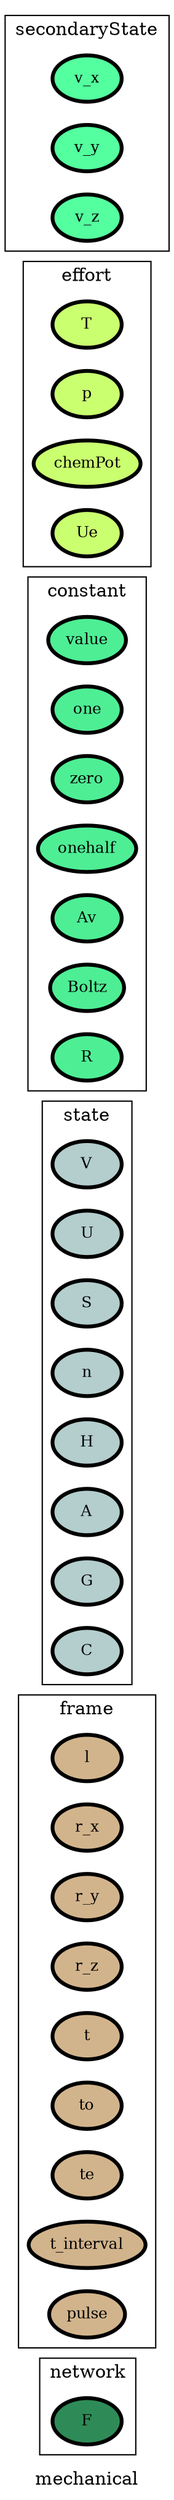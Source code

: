 digraph mechanical {
label=mechanical;
rankdir=LR;
subgraph cluster_mechanical___property {
label=property;
rankdir=LR;
}

subgraph cluster_mechanical___network {
label=network;
rankdir=LR;
V_10 [fillcolor=seagreen4, fontsize=12, label=F, penwidth=3, style=filled];
}

subgraph cluster_mechanical___projection {
label=projection;
rankdir=LR;
}

subgraph cluster_mechanical___differenceOperator {
label=differenceOperator;
rankdir=LR;
}

subgraph cluster_mechanical___frame {
label=frame;
rankdir=LR;
V_11 [fillcolor=tan, fontsize=12, label=l, penwidth=3, style=filled];
V_12 [fillcolor=tan, fontsize=12, label=r_x, penwidth=3, style=filled];
V_13 [fillcolor=tan, fontsize=12, label=r_y, penwidth=3, style=filled];
V_14 [fillcolor=tan, fontsize=12, label=r_z, penwidth=3, style=filled];
V_4 [fillcolor=tan, fontsize=12, label=t, penwidth=3, style=filled];
V_5 [fillcolor=tan, fontsize=12, label=to, penwidth=3, style=filled];
V_6 [fillcolor=tan, fontsize=12, label=te, penwidth=3, style=filled];
V_7 [fillcolor=tan, fontsize=12, label=t_interval, penwidth=3, style=filled];
V_9 [fillcolor=tan, fontsize=12, label=pulse, penwidth=3, style=filled];
}

subgraph cluster_mechanical___state {
label=state;
rankdir=LR;
V_15 [fillcolor=lightcyan3, fontsize=12, label=V, penwidth=3, style=filled];
V_16 [fillcolor=lightcyan3, fontsize=12, label=U, penwidth=3, style=filled];
V_17 [fillcolor=lightcyan3, fontsize=12, label=S, penwidth=3, style=filled];
V_18 [fillcolor=lightcyan3, fontsize=12, label=n, penwidth=3, style=filled];
V_22 [fillcolor=lightcyan3, fontsize=12, label=H, penwidth=3, style=filled];
V_23 [fillcolor=lightcyan3, fontsize=12, label=A, penwidth=3, style=filled];
V_24 [fillcolor=lightcyan3, fontsize=12, label=G, penwidth=3, style=filled];
V_25 [fillcolor=lightcyan3, fontsize=12, label=C, penwidth=3, style=filled];
}

subgraph cluster_mechanical___constant {
label=constant;
rankdir=LR;
V_1 [fillcolor=seagreen2, fontsize=12, label=value, penwidth=3, style=filled];
V_2 [fillcolor=seagreen2, fontsize=12, label=one, penwidth=3, style=filled];
V_3 [fillcolor=seagreen2, fontsize=12, label=zero, penwidth=3, style=filled];
V_8 [fillcolor=seagreen2, fontsize=12, label=onehalf, penwidth=3, style=filled];
V_32 [fillcolor=seagreen2, fontsize=12, label=Av, penwidth=3, style=filled];
V_33 [fillcolor=seagreen2, fontsize=12, label=Boltz, penwidth=3, style=filled];
V_34 [fillcolor=seagreen2, fontsize=12, label=R, penwidth=3, style=filled];
}

subgraph cluster_mechanical___effort {
label=effort;
rankdir=LR;
V_19 [fillcolor=darkolivegreen1, fontsize=12, label=T, penwidth=3, style=filled];
V_20 [fillcolor=darkolivegreen1, fontsize=12, label=p, penwidth=3, style=filled];
V_21 [fillcolor=darkolivegreen1, fontsize=12, label=chemPot, penwidth=3, style=filled];
V_35 [fillcolor=darkolivegreen1, fontsize=12, label=Ue, penwidth=3, style=filled];
}

subgraph cluster_mechanical___secondaryState {
label=secondaryState;
rankdir=LR;
V_27 [fillcolor=seagreen1, fontsize=12, label=v_x, penwidth=3, style=filled];
V_28 [fillcolor=seagreen1, fontsize=12, label=v_y, penwidth=3, style=filled];
V_29 [fillcolor=seagreen1, fontsize=12, label=v_z, penwidth=3, style=filled];
}

subgraph cluster_mechanical___diffState {
label=diffState;
rankdir=LR;
}

subgraph cluster_mechanical___property {
label=property;
rankdir=LR;
}

}
